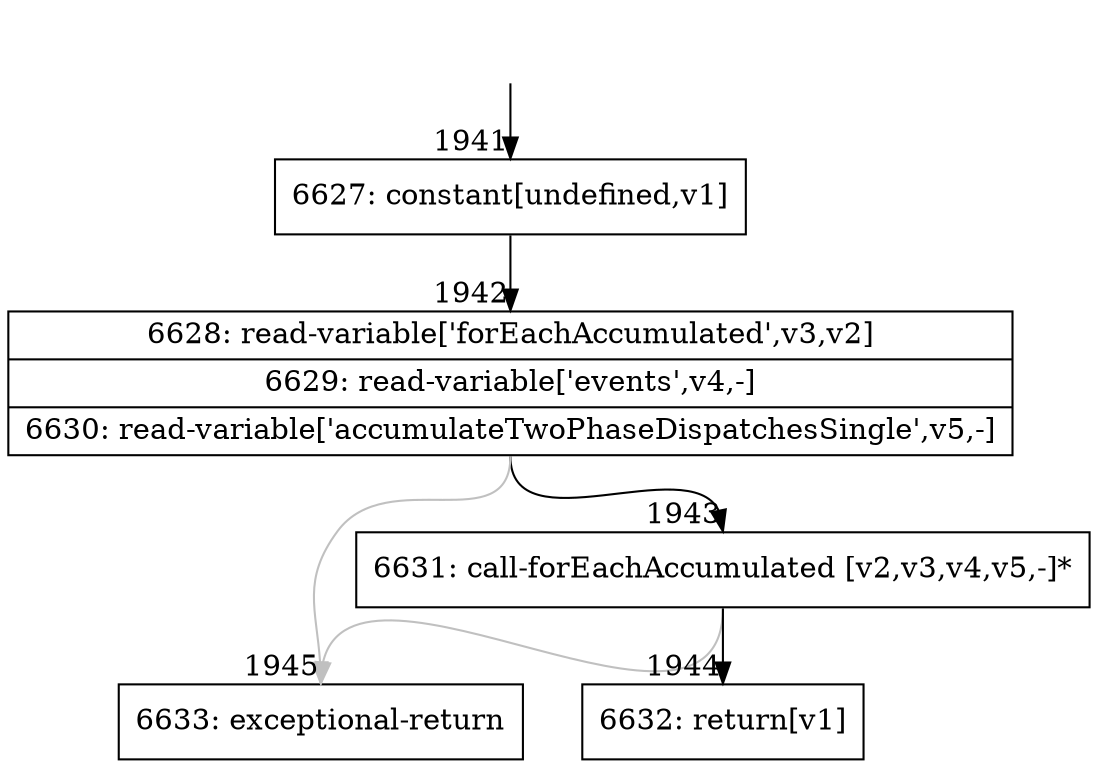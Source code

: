 digraph {
rankdir="TD"
BB_entry133[shape=none,label=""];
BB_entry133 -> BB1941 [tailport=s, headport=n, headlabel="    1941"]
BB1941 [shape=record label="{6627: constant[undefined,v1]}" ] 
BB1941 -> BB1942 [tailport=s, headport=n, headlabel="      1942"]
BB1942 [shape=record label="{6628: read-variable['forEachAccumulated',v3,v2]|6629: read-variable['events',v4,-]|6630: read-variable['accumulateTwoPhaseDispatchesSingle',v5,-]}" ] 
BB1942 -> BB1943 [tailport=s, headport=n, headlabel="      1943"]
BB1942 -> BB1945 [tailport=s, headport=n, color=gray, headlabel="      1945"]
BB1943 [shape=record label="{6631: call-forEachAccumulated [v2,v3,v4,v5,-]*}" ] 
BB1943 -> BB1944 [tailport=s, headport=n, headlabel="      1944"]
BB1943 -> BB1945 [tailport=s, headport=n, color=gray]
BB1944 [shape=record label="{6632: return[v1]}" ] 
BB1945 [shape=record label="{6633: exceptional-return}" ] 
//#$~ 3507
}
